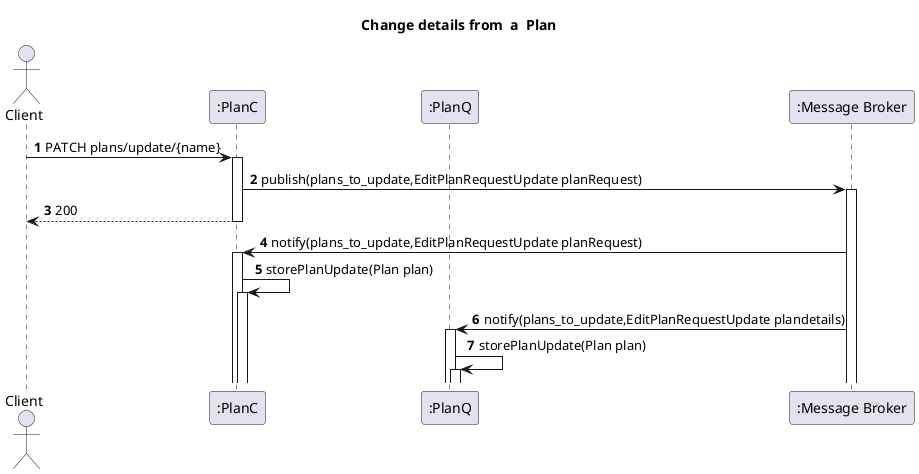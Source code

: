 @startuml
'https://plantuml.com/sequence-diagram
autoactivate on
autonumber
title  Change details from  a  Plan

autonumber

actor "Client" as Ac
participant ":PlanC" as Auth
participant ":PlanQ" as Serv

participant ":Message Broker" as Broker

Ac->Auth:PATCH plans/update/{name}
Auth->Broker: publish(plans_to_update,EditPlanRequestUpdate planRequest)

Auth-->Ac:200


Broker->Auth:notify(plans_to_update,EditPlanRequestUpdate planRequest)
Auth->Auth:storePlanUpdate(Plan plan)

Broker->Serv:notify(plans_to_update,EditPlanRequestUpdate plandetails)
Serv->Serv:storePlanUpdate(Plan plan)
@enduml
